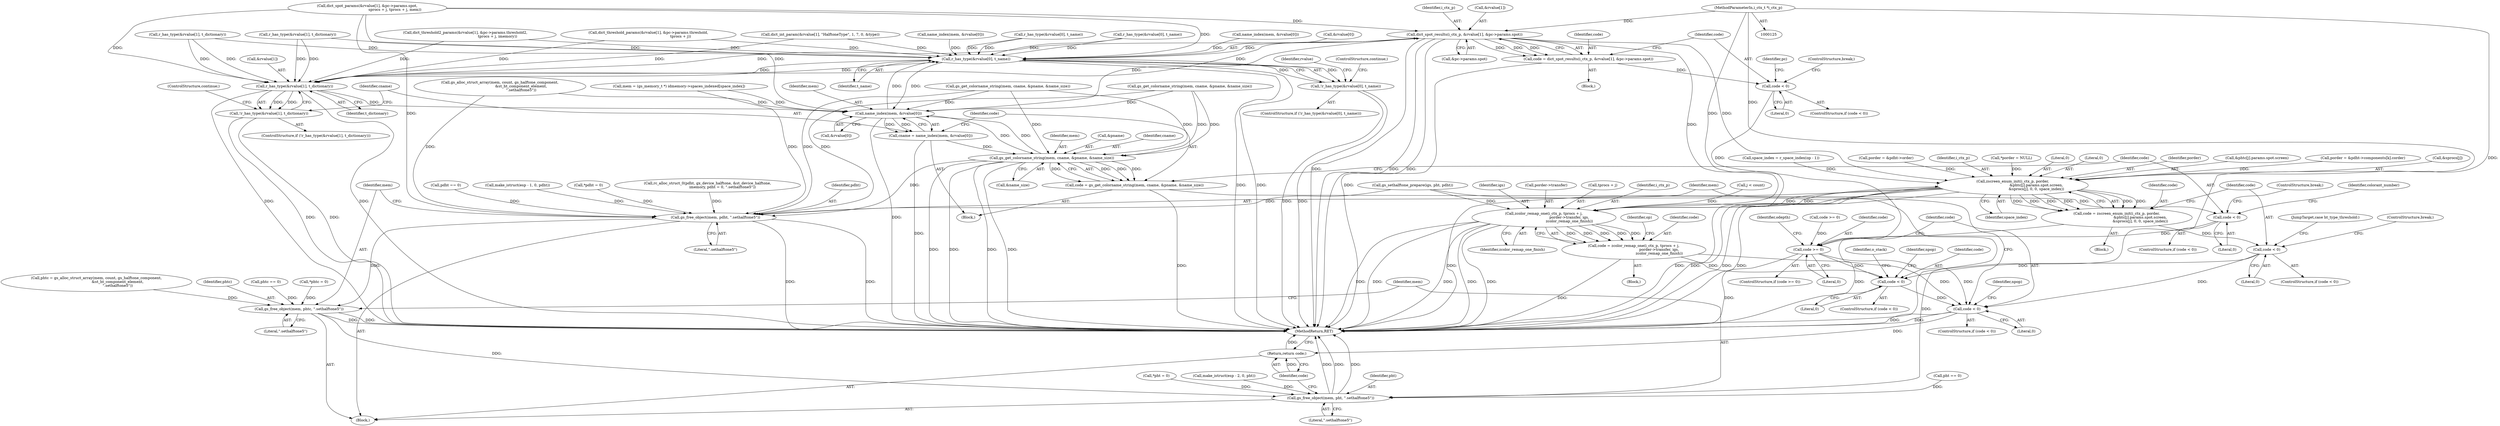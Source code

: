 digraph "0_ghostscript_f5c7555c30393e64ec1f5ab0dfae5b55b3b3fc78@pointer" {
"1000126" [label="(MethodParameterIn,i_ctx_t *i_ctx_p)"];
"1000753" [label="(Call,dict_spot_results(i_ctx_p, &rvalue[1], &pc->params.spot))"];
"1000694" [label="(Call,r_has_type(&rvalue[0], t_name))"];
"1000693" [label="(Call,!r_has_type(&rvalue[0], t_name))"];
"1000703" [label="(Call,r_has_type(&rvalue[1], t_dictionary))"];
"1000702" [label="(Call,!r_has_type(&rvalue[1], t_dictionary))"];
"1000712" [label="(Call,name_index(mem, &rvalue[0]))"];
"1000710" [label="(Call,cname = name_index(mem, &rvalue[0]))"];
"1000720" [label="(Call,gs_get_colorname_string(mem, cname, &pname, &name_size))"];
"1000718" [label="(Call,code = gs_get_colorname_string(mem, cname, &pname, &name_size))"];
"1000728" [label="(Call,code < 0)"];
"1000773" [label="(Call,code >= 0)"];
"1000965" [label="(Call,code < 0)"];
"1000995" [label="(Call,code < 0)"];
"1001011" [label="(Return,return code;)"];
"1000999" [label="(Call,gs_free_object(mem, pdht, \".sethalftone5\"))"];
"1001003" [label="(Call,gs_free_object(mem, phtc, \".sethalftone5\"))"];
"1001007" [label="(Call,gs_free_object(mem, pht, \".sethalftone5\"))"];
"1000751" [label="(Call,code = dict_spot_results(i_ctx_p, &rvalue[1], &pc->params.spot))"];
"1000766" [label="(Call,code < 0)"];
"1000909" [label="(Call,zscreen_enum_init(i_ctx_p, porder,\n                                         &phtc[j].params.spot.screen,\n                                         &sprocs[j], 0, 0, space_index))"];
"1000907" [label="(Call,code = zscreen_enum_init(i_ctx_p, porder,\n                                         &phtc[j].params.spot.screen,\n                                         &sprocs[j], 0, 0, space_index))"];
"1000930" [label="(Call,code < 0)"];
"1000949" [label="(Call,zcolor_remap_one(i_ctx_p, tprocs + j,\n                                            porder->transfer, igs,\n                                            zcolor_remap_one_finish))"];
"1000947" [label="(Call,code = zcolor_remap_one(i_ctx_p, tprocs + j,\n                                            porder->transfer, igs,\n                                            zcolor_remap_one_finish))"];
"1000960" [label="(Identifier,op)"];
"1000711" [label="(Identifier,cname)"];
"1000723" [label="(Call,&pname)"];
"1000391" [label="(Call,phtc == 0)"];
"1000699" [label="(Identifier,t_name)"];
"1001007" [label="(Call,gs_free_object(mem, pht, \".sethalftone5\"))"];
"1000753" [label="(Call,dict_spot_results(i_ctx_p, &rvalue[1], &pc->params.spot))"];
"1000909" [label="(Call,zscreen_enum_init(i_ctx_p, porder,\n                                         &phtc[j].params.spot.screen,\n                                         &sprocs[j], 0, 0, space_index))"];
"1000834" [label="(Call,j < count)"];
"1000533" [label="(Call,dict_spot_params(&rvalue[1], &pc->params.spot,\n                                                sprocs + j, tprocs + j, mem))"];
"1000375" [label="(Call,rc_alloc_struct_0(pdht, gx_device_halftone, &st_device_halftone,\n                          imemory, pdht = 0, \".sethalftone5\"))"];
"1000680" [label="(Block,)"];
"1000908" [label="(Identifier,code)"];
"1000191" [label="(Call,mem = (gs_memory_t *) idmemory->spaces_indexed[space_index])"];
"1000994" [label="(ControlStructure,if (code < 0))"];
"1000694" [label="(Call,r_has_type(&rvalue[0], t_name))"];
"1000957" [label="(Identifier,igs)"];
"1000958" [label="(Identifier,zcolor_remap_one_finish)"];
"1000928" [label="(Identifier,space_index)"];
"1000713" [label="(Identifier,mem)"];
"1000815" [label="(Call,make_istruct(esp - 2, 0, pht))"];
"1000752" [label="(Identifier,code)"];
"1000912" [label="(Call,&phtc[j].params.spot.screen)"];
"1000594" [label="(Call,dict_threshold2_params(&rvalue[1], &pc->params.threshold2,\n                                                        tprocs + j, imemory))"];
"1001002" [label="(Literal,\".sethalftone5\")"];
"1000926" [label="(Literal,0)"];
"1000134" [label="(Call,*phtc = 0)"];
"1000948" [label="(Identifier,code)"];
"1000771" [label="(Identifier,pc)"];
"1000702" [label="(Call,!r_has_type(&rvalue[1], t_dictionary))"];
"1000712" [label="(Call,name_index(mem, &rvalue[0]))"];
"1000927" [label="(Literal,0)"];
"1000703" [label="(Call,r_has_type(&rvalue[1], t_dictionary))"];
"1000751" [label="(Call,code = dict_spot_results(i_ctx_p, &rvalue[1], &pc->params.spot))"];
"1000437" [label="(Call,r_has_type(&rvalue[0], t_name))"];
"1000277" [label="(Call,gs_get_colorname_string(mem, cname, &pname, &name_size))"];
"1000954" [label="(Call,porder->transfer)"];
"1000911" [label="(Identifier,porder)"];
"1000455" [label="(Call,name_index(mem, &rvalue[0]))"];
"1000965" [label="(Call,code < 0)"];
"1000934" [label="(JumpTarget,case ht_type_threshold:)"];
"1000995" [label="(Call,code < 0)"];
"1000769" [label="(ControlStructure,break;)"];
"1000996" [label="(Identifier,code)"];
"1000766" [label="(Call,code < 0)"];
"1001010" [label="(Literal,\".sethalftone5\")"];
"1000708" [label="(Identifier,t_dictionary)"];
"1000774" [label="(Identifier,code)"];
"1001009" [label="(Identifier,pht)"];
"1001001" [label="(Identifier,pdht)"];
"1001000" [label="(Identifier,mem)"];
"1000366" [label="(Call,phtc = gs_alloc_struct_array(mem, count, gs_halftone_component,\n                                     &st_ht_component_element,\n                                     \".sethalftone5\"))"];
"1000998" [label="(Block,)"];
"1001011" [label="(Return,return code;)"];
"1000964" [label="(ControlStructure,if (code < 0))"];
"1000951" [label="(Call,tprocs + j)"];
"1000730" [label="(Literal,0)"];
"1000772" [label="(ControlStructure,if (code >= 0))"];
"1001008" [label="(Identifier,mem)"];
"1000719" [label="(Identifier,code)"];
"1000733" [label="(Identifier,colorant_number)"];
"1000731" [label="(ControlStructure,break;)"];
"1000992" [label="(Identifier,npop)"];
"1000126" [label="(MethodParameterIn,i_ctx_t *i_ctx_p)"];
"1000710" [label="(Call,cname = name_index(mem, &rvalue[0]))"];
"1000947" [label="(Call,code = zcolor_remap_one(i_ctx_p, tprocs + j,\n                                            porder->transfer, igs,\n                                            zcolor_remap_one_finish))"];
"1000750" [label="(Block,)"];
"1000765" [label="(ControlStructure,if (code < 0))"];
"1000446" [label="(Call,r_has_type(&rvalue[1], t_dictionary))"];
"1000932" [label="(Literal,0)"];
"1000695" [label="(Call,&rvalue[0])"];
"1001005" [label="(Identifier,phtc)"];
"1000571" [label="(Call,dict_threshold_params(&rvalue[1], &pc->params.threshold,\n                                                        tprocs + j))"];
"1000967" [label="(Literal,0)"];
"1000767" [label="(Identifier,code)"];
"1001024" [label="(MethodReturn,RET)"];
"1000463" [label="(Call,gs_get_colorname_string(mem, cname, &pname, &name_size))"];
"1000888" [label="(Call,porder = &pdht->components[k].corder)"];
"1000368" [label="(Call,gs_alloc_struct_array(mem, count, gs_halftone_component,\n                                     &st_ht_component_element,\n                                     \".sethalftone5\"))"];
"1000663" [label="(Call,gs_sethalftone_prepare(igs, pht, pdht))"];
"1000950" [label="(Identifier,i_ctx_p)"];
"1000722" [label="(Identifier,cname)"];
"1000692" [label="(ControlStructure,if (!r_has_type(&rvalue[0], t_name)))"];
"1001004" [label="(Identifier,mem)"];
"1001012" [label="(Identifier,code)"];
"1000966" [label="(Identifier,code)"];
"1000929" [label="(ControlStructure,if (code < 0))"];
"1000387" [label="(Call,pht == 0)"];
"1000701" [label="(ControlStructure,if (!r_has_type(&rvalue[1], t_dictionary)))"];
"1000779" [label="(Identifier,odepth)"];
"1000997" [label="(Literal,0)"];
"1000704" [label="(Call,&rvalue[1])"];
"1000922" [label="(Call,&sprocs[j])"];
"1000721" [label="(Identifier,mem)"];
"1000942" [label="(Block,)"];
"1000718" [label="(Call,code = gs_get_colorname_string(mem, cname, &pname, &name_size))"];
"1000725" [label="(Call,&name_size)"];
"1001003" [label="(Call,gs_free_object(mem, phtc, \".sethalftone5\"))"];
"1000905" [label="(Block,)"];
"1000185" [label="(Call,space_index = r_space_index(op - 1))"];
"1000706" [label="(Identifier,rvalue)"];
"1000720" [label="(Call,gs_get_colorname_string(mem, cname, &pname, &name_size))"];
"1000768" [label="(Literal,0)"];
"1000907" [label="(Call,code = zscreen_enum_init(i_ctx_p, porder,\n                                         &phtc[j].params.spot.screen,\n                                         &sprocs[j], 0, 0, space_index))"];
"1000709" [label="(ControlStructure,continue;)"];
"1000700" [label="(ControlStructure,continue;)"];
"1000729" [label="(Identifier,code)"];
"1000503" [label="(Call,dict_int_param(&rvalue[1], \"HalftoneType\", 1, 7, 0, &type))"];
"1000773" [label="(Call,code >= 0)"];
"1000933" [label="(ControlStructure,break;)"];
"1000930" [label="(Call,code < 0)"];
"1000394" [label="(Call,pdht == 0)"];
"1000727" [label="(ControlStructure,if (code < 0))"];
"1000850" [label="(Call,porder = &pdht->order)"];
"1000145" [label="(Call,*pht = 0)"];
"1000931" [label="(Identifier,code)"];
"1000775" [label="(Literal,0)"];
"1000251" [label="(Call,r_has_type(&rvalue[0], t_name))"];
"1000714" [label="(Call,&rvalue[0])"];
"1000693" [label="(Call,!r_has_type(&rvalue[0], t_name))"];
"1000949" [label="(Call,zcolor_remap_one(i_ctx_p, tprocs + j,\n                                            porder->transfer, igs,\n                                            zcolor_remap_one_finish))"];
"1000999" [label="(Call,gs_free_object(mem, pdht, \".sethalftone5\"))"];
"1000668" [label="(Call,code >= 0)"];
"1000759" [label="(Call,&pc->params.spot)"];
"1001006" [label="(Literal,\".sethalftone5\")"];
"1000260" [label="(Call,r_has_type(&rvalue[1], t_dictionary))"];
"1000821" [label="(Call,make_istruct(esp - 1, 0, pdht))"];
"1000754" [label="(Identifier,i_ctx_p)"];
"1000910" [label="(Identifier,i_ctx_p)"];
"1000728" [label="(Call,code < 0)"];
"1000269" [label="(Call,name_index(mem, &rvalue[0]))"];
"1000149" [label="(Call,*pdht = 0)"];
"1000841" [label="(Call,*porder = NULL)"];
"1001014" [label="(Identifier,npop)"];
"1000971" [label="(Identifier,o_stack)"];
"1000755" [label="(Call,&rvalue[1])"];
"1000126" -> "1000125"  [label="AST: "];
"1000126" -> "1001024"  [label="DDG: "];
"1000126" -> "1000753"  [label="DDG: "];
"1000126" -> "1000909"  [label="DDG: "];
"1000126" -> "1000949"  [label="DDG: "];
"1000753" -> "1000751"  [label="AST: "];
"1000753" -> "1000759"  [label="CFG: "];
"1000754" -> "1000753"  [label="AST: "];
"1000755" -> "1000753"  [label="AST: "];
"1000759" -> "1000753"  [label="AST: "];
"1000751" -> "1000753"  [label="CFG: "];
"1000753" -> "1001024"  [label="DDG: "];
"1000753" -> "1001024"  [label="DDG: "];
"1000753" -> "1001024"  [label="DDG: "];
"1000753" -> "1000694"  [label="DDG: "];
"1000753" -> "1000703"  [label="DDG: "];
"1000753" -> "1000751"  [label="DDG: "];
"1000753" -> "1000751"  [label="DDG: "];
"1000753" -> "1000751"  [label="DDG: "];
"1000712" -> "1000753"  [label="DDG: "];
"1000703" -> "1000753"  [label="DDG: "];
"1000533" -> "1000753"  [label="DDG: "];
"1000753" -> "1000909"  [label="DDG: "];
"1000753" -> "1000949"  [label="DDG: "];
"1000694" -> "1000693"  [label="AST: "];
"1000694" -> "1000699"  [label="CFG: "];
"1000695" -> "1000694"  [label="AST: "];
"1000699" -> "1000694"  [label="AST: "];
"1000693" -> "1000694"  [label="CFG: "];
"1000694" -> "1001024"  [label="DDG: "];
"1000694" -> "1001024"  [label="DDG: "];
"1000694" -> "1000693"  [label="DDG: "];
"1000694" -> "1000693"  [label="DDG: "];
"1000712" -> "1000694"  [label="DDG: "];
"1000437" -> "1000694"  [label="DDG: "];
"1000437" -> "1000694"  [label="DDG: "];
"1000446" -> "1000694"  [label="DDG: "];
"1000571" -> "1000694"  [label="DDG: "];
"1000533" -> "1000694"  [label="DDG: "];
"1000503" -> "1000694"  [label="DDG: "];
"1000260" -> "1000694"  [label="DDG: "];
"1000703" -> "1000694"  [label="DDG: "];
"1000269" -> "1000694"  [label="DDG: "];
"1000594" -> "1000694"  [label="DDG: "];
"1000455" -> "1000694"  [label="DDG: "];
"1000251" -> "1000694"  [label="DDG: "];
"1000251" -> "1000694"  [label="DDG: "];
"1000694" -> "1000703"  [label="DDG: "];
"1000694" -> "1000712"  [label="DDG: "];
"1000693" -> "1000692"  [label="AST: "];
"1000700" -> "1000693"  [label="CFG: "];
"1000706" -> "1000693"  [label="CFG: "];
"1000693" -> "1001024"  [label="DDG: "];
"1000693" -> "1001024"  [label="DDG: "];
"1000703" -> "1000702"  [label="AST: "];
"1000703" -> "1000708"  [label="CFG: "];
"1000704" -> "1000703"  [label="AST: "];
"1000708" -> "1000703"  [label="AST: "];
"1000702" -> "1000703"  [label="CFG: "];
"1000703" -> "1001024"  [label="DDG: "];
"1000703" -> "1001024"  [label="DDG: "];
"1000703" -> "1000702"  [label="DDG: "];
"1000703" -> "1000702"  [label="DDG: "];
"1000594" -> "1000703"  [label="DDG: "];
"1000446" -> "1000703"  [label="DDG: "];
"1000446" -> "1000703"  [label="DDG: "];
"1000571" -> "1000703"  [label="DDG: "];
"1000533" -> "1000703"  [label="DDG: "];
"1000503" -> "1000703"  [label="DDG: "];
"1000260" -> "1000703"  [label="DDG: "];
"1000260" -> "1000703"  [label="DDG: "];
"1000703" -> "1000712"  [label="DDG: "];
"1000702" -> "1000701"  [label="AST: "];
"1000709" -> "1000702"  [label="CFG: "];
"1000711" -> "1000702"  [label="CFG: "];
"1000702" -> "1001024"  [label="DDG: "];
"1000702" -> "1001024"  [label="DDG: "];
"1000712" -> "1000710"  [label="AST: "];
"1000712" -> "1000714"  [label="CFG: "];
"1000713" -> "1000712"  [label="AST: "];
"1000714" -> "1000712"  [label="AST: "];
"1000710" -> "1000712"  [label="CFG: "];
"1000712" -> "1001024"  [label="DDG: "];
"1000712" -> "1000710"  [label="DDG: "];
"1000712" -> "1000710"  [label="DDG: "];
"1000720" -> "1000712"  [label="DDG: "];
"1000277" -> "1000712"  [label="DDG: "];
"1000463" -> "1000712"  [label="DDG: "];
"1000191" -> "1000712"  [label="DDG: "];
"1000533" -> "1000712"  [label="DDG: "];
"1000368" -> "1000712"  [label="DDG: "];
"1000712" -> "1000720"  [label="DDG: "];
"1000710" -> "1000680"  [label="AST: "];
"1000711" -> "1000710"  [label="AST: "];
"1000719" -> "1000710"  [label="CFG: "];
"1000710" -> "1001024"  [label="DDG: "];
"1000710" -> "1000720"  [label="DDG: "];
"1000720" -> "1000718"  [label="AST: "];
"1000720" -> "1000725"  [label="CFG: "];
"1000721" -> "1000720"  [label="AST: "];
"1000722" -> "1000720"  [label="AST: "];
"1000723" -> "1000720"  [label="AST: "];
"1000725" -> "1000720"  [label="AST: "];
"1000718" -> "1000720"  [label="CFG: "];
"1000720" -> "1001024"  [label="DDG: "];
"1000720" -> "1001024"  [label="DDG: "];
"1000720" -> "1001024"  [label="DDG: "];
"1000720" -> "1001024"  [label="DDG: "];
"1000720" -> "1000718"  [label="DDG: "];
"1000720" -> "1000718"  [label="DDG: "];
"1000720" -> "1000718"  [label="DDG: "];
"1000720" -> "1000718"  [label="DDG: "];
"1000277" -> "1000720"  [label="DDG: "];
"1000277" -> "1000720"  [label="DDG: "];
"1000463" -> "1000720"  [label="DDG: "];
"1000463" -> "1000720"  [label="DDG: "];
"1000720" -> "1000999"  [label="DDG: "];
"1000718" -> "1000680"  [label="AST: "];
"1000719" -> "1000718"  [label="AST: "];
"1000729" -> "1000718"  [label="CFG: "];
"1000718" -> "1001024"  [label="DDG: "];
"1000718" -> "1000728"  [label="DDG: "];
"1000728" -> "1000727"  [label="AST: "];
"1000728" -> "1000730"  [label="CFG: "];
"1000729" -> "1000728"  [label="AST: "];
"1000730" -> "1000728"  [label="AST: "];
"1000731" -> "1000728"  [label="CFG: "];
"1000733" -> "1000728"  [label="CFG: "];
"1000728" -> "1000773"  [label="DDG: "];
"1000773" -> "1000772"  [label="AST: "];
"1000773" -> "1000775"  [label="CFG: "];
"1000774" -> "1000773"  [label="AST: "];
"1000775" -> "1000773"  [label="AST: "];
"1000779" -> "1000773"  [label="CFG: "];
"1000996" -> "1000773"  [label="CFG: "];
"1000773" -> "1001024"  [label="DDG: "];
"1000766" -> "1000773"  [label="DDG: "];
"1000668" -> "1000773"  [label="DDG: "];
"1000773" -> "1000965"  [label="DDG: "];
"1000773" -> "1000995"  [label="DDG: "];
"1000965" -> "1000964"  [label="AST: "];
"1000965" -> "1000967"  [label="CFG: "];
"1000966" -> "1000965"  [label="AST: "];
"1000967" -> "1000965"  [label="AST: "];
"1000971" -> "1000965"  [label="CFG: "];
"1000992" -> "1000965"  [label="CFG: "];
"1000947" -> "1000965"  [label="DDG: "];
"1000930" -> "1000965"  [label="DDG: "];
"1000965" -> "1000995"  [label="DDG: "];
"1000995" -> "1000994"  [label="AST: "];
"1000995" -> "1000997"  [label="CFG: "];
"1000996" -> "1000995"  [label="AST: "];
"1000997" -> "1000995"  [label="AST: "];
"1001000" -> "1000995"  [label="CFG: "];
"1001014" -> "1000995"  [label="CFG: "];
"1000995" -> "1001024"  [label="DDG: "];
"1000995" -> "1001024"  [label="DDG: "];
"1000947" -> "1000995"  [label="DDG: "];
"1000930" -> "1000995"  [label="DDG: "];
"1000995" -> "1001011"  [label="DDG: "];
"1001011" -> "1000998"  [label="AST: "];
"1001011" -> "1001012"  [label="CFG: "];
"1001012" -> "1001011"  [label="AST: "];
"1001024" -> "1001011"  [label="CFG: "];
"1001011" -> "1001024"  [label="DDG: "];
"1001012" -> "1001011"  [label="DDG: "];
"1000999" -> "1000998"  [label="AST: "];
"1000999" -> "1001002"  [label="CFG: "];
"1001000" -> "1000999"  [label="AST: "];
"1001001" -> "1000999"  [label="AST: "];
"1001002" -> "1000999"  [label="AST: "];
"1001004" -> "1000999"  [label="CFG: "];
"1000999" -> "1001024"  [label="DDG: "];
"1000999" -> "1001024"  [label="DDG: "];
"1000277" -> "1000999"  [label="DDG: "];
"1000463" -> "1000999"  [label="DDG: "];
"1000191" -> "1000999"  [label="DDG: "];
"1000533" -> "1000999"  [label="DDG: "];
"1000368" -> "1000999"  [label="DDG: "];
"1000375" -> "1000999"  [label="DDG: "];
"1000663" -> "1000999"  [label="DDG: "];
"1000821" -> "1000999"  [label="DDG: "];
"1000149" -> "1000999"  [label="DDG: "];
"1000394" -> "1000999"  [label="DDG: "];
"1000999" -> "1001003"  [label="DDG: "];
"1001003" -> "1000998"  [label="AST: "];
"1001003" -> "1001006"  [label="CFG: "];
"1001004" -> "1001003"  [label="AST: "];
"1001005" -> "1001003"  [label="AST: "];
"1001006" -> "1001003"  [label="AST: "];
"1001008" -> "1001003"  [label="CFG: "];
"1001003" -> "1001024"  [label="DDG: "];
"1001003" -> "1001024"  [label="DDG: "];
"1000366" -> "1001003"  [label="DDG: "];
"1000134" -> "1001003"  [label="DDG: "];
"1000391" -> "1001003"  [label="DDG: "];
"1001003" -> "1001007"  [label="DDG: "];
"1001007" -> "1000998"  [label="AST: "];
"1001007" -> "1001010"  [label="CFG: "];
"1001008" -> "1001007"  [label="AST: "];
"1001009" -> "1001007"  [label="AST: "];
"1001010" -> "1001007"  [label="AST: "];
"1001012" -> "1001007"  [label="CFG: "];
"1001007" -> "1001024"  [label="DDG: "];
"1001007" -> "1001024"  [label="DDG: "];
"1001007" -> "1001024"  [label="DDG: "];
"1000815" -> "1001007"  [label="DDG: "];
"1000387" -> "1001007"  [label="DDG: "];
"1000663" -> "1001007"  [label="DDG: "];
"1000145" -> "1001007"  [label="DDG: "];
"1000751" -> "1000750"  [label="AST: "];
"1000752" -> "1000751"  [label="AST: "];
"1000767" -> "1000751"  [label="CFG: "];
"1000751" -> "1001024"  [label="DDG: "];
"1000751" -> "1000766"  [label="DDG: "];
"1000766" -> "1000765"  [label="AST: "];
"1000766" -> "1000768"  [label="CFG: "];
"1000767" -> "1000766"  [label="AST: "];
"1000768" -> "1000766"  [label="AST: "];
"1000769" -> "1000766"  [label="CFG: "];
"1000771" -> "1000766"  [label="CFG: "];
"1000909" -> "1000907"  [label="AST: "];
"1000909" -> "1000928"  [label="CFG: "];
"1000910" -> "1000909"  [label="AST: "];
"1000911" -> "1000909"  [label="AST: "];
"1000912" -> "1000909"  [label="AST: "];
"1000922" -> "1000909"  [label="AST: "];
"1000926" -> "1000909"  [label="AST: "];
"1000927" -> "1000909"  [label="AST: "];
"1000928" -> "1000909"  [label="AST: "];
"1000907" -> "1000909"  [label="CFG: "];
"1000909" -> "1001024"  [label="DDG: "];
"1000909" -> "1001024"  [label="DDG: "];
"1000909" -> "1001024"  [label="DDG: "];
"1000909" -> "1001024"  [label="DDG: "];
"1000909" -> "1001024"  [label="DDG: "];
"1000909" -> "1000907"  [label="DDG: "];
"1000909" -> "1000907"  [label="DDG: "];
"1000909" -> "1000907"  [label="DDG: "];
"1000909" -> "1000907"  [label="DDG: "];
"1000909" -> "1000907"  [label="DDG: "];
"1000909" -> "1000907"  [label="DDG: "];
"1000949" -> "1000909"  [label="DDG: "];
"1000850" -> "1000909"  [label="DDG: "];
"1000841" -> "1000909"  [label="DDG: "];
"1000888" -> "1000909"  [label="DDG: "];
"1000185" -> "1000909"  [label="DDG: "];
"1000909" -> "1000949"  [label="DDG: "];
"1000907" -> "1000905"  [label="AST: "];
"1000908" -> "1000907"  [label="AST: "];
"1000931" -> "1000907"  [label="CFG: "];
"1000907" -> "1001024"  [label="DDG: "];
"1000907" -> "1000930"  [label="DDG: "];
"1000930" -> "1000929"  [label="AST: "];
"1000930" -> "1000932"  [label="CFG: "];
"1000931" -> "1000930"  [label="AST: "];
"1000932" -> "1000930"  [label="AST: "];
"1000933" -> "1000930"  [label="CFG: "];
"1000934" -> "1000930"  [label="CFG: "];
"1000949" -> "1000947"  [label="AST: "];
"1000949" -> "1000958"  [label="CFG: "];
"1000950" -> "1000949"  [label="AST: "];
"1000951" -> "1000949"  [label="AST: "];
"1000954" -> "1000949"  [label="AST: "];
"1000957" -> "1000949"  [label="AST: "];
"1000958" -> "1000949"  [label="AST: "];
"1000947" -> "1000949"  [label="CFG: "];
"1000949" -> "1001024"  [label="DDG: "];
"1000949" -> "1001024"  [label="DDG: "];
"1000949" -> "1001024"  [label="DDG: "];
"1000949" -> "1001024"  [label="DDG: "];
"1000949" -> "1001024"  [label="DDG: "];
"1000949" -> "1000947"  [label="DDG: "];
"1000949" -> "1000947"  [label="DDG: "];
"1000949" -> "1000947"  [label="DDG: "];
"1000949" -> "1000947"  [label="DDG: "];
"1000949" -> "1000947"  [label="DDG: "];
"1000834" -> "1000949"  [label="DDG: "];
"1000663" -> "1000949"  [label="DDG: "];
"1000947" -> "1000942"  [label="AST: "];
"1000948" -> "1000947"  [label="AST: "];
"1000960" -> "1000947"  [label="CFG: "];
"1000947" -> "1001024"  [label="DDG: "];
}
